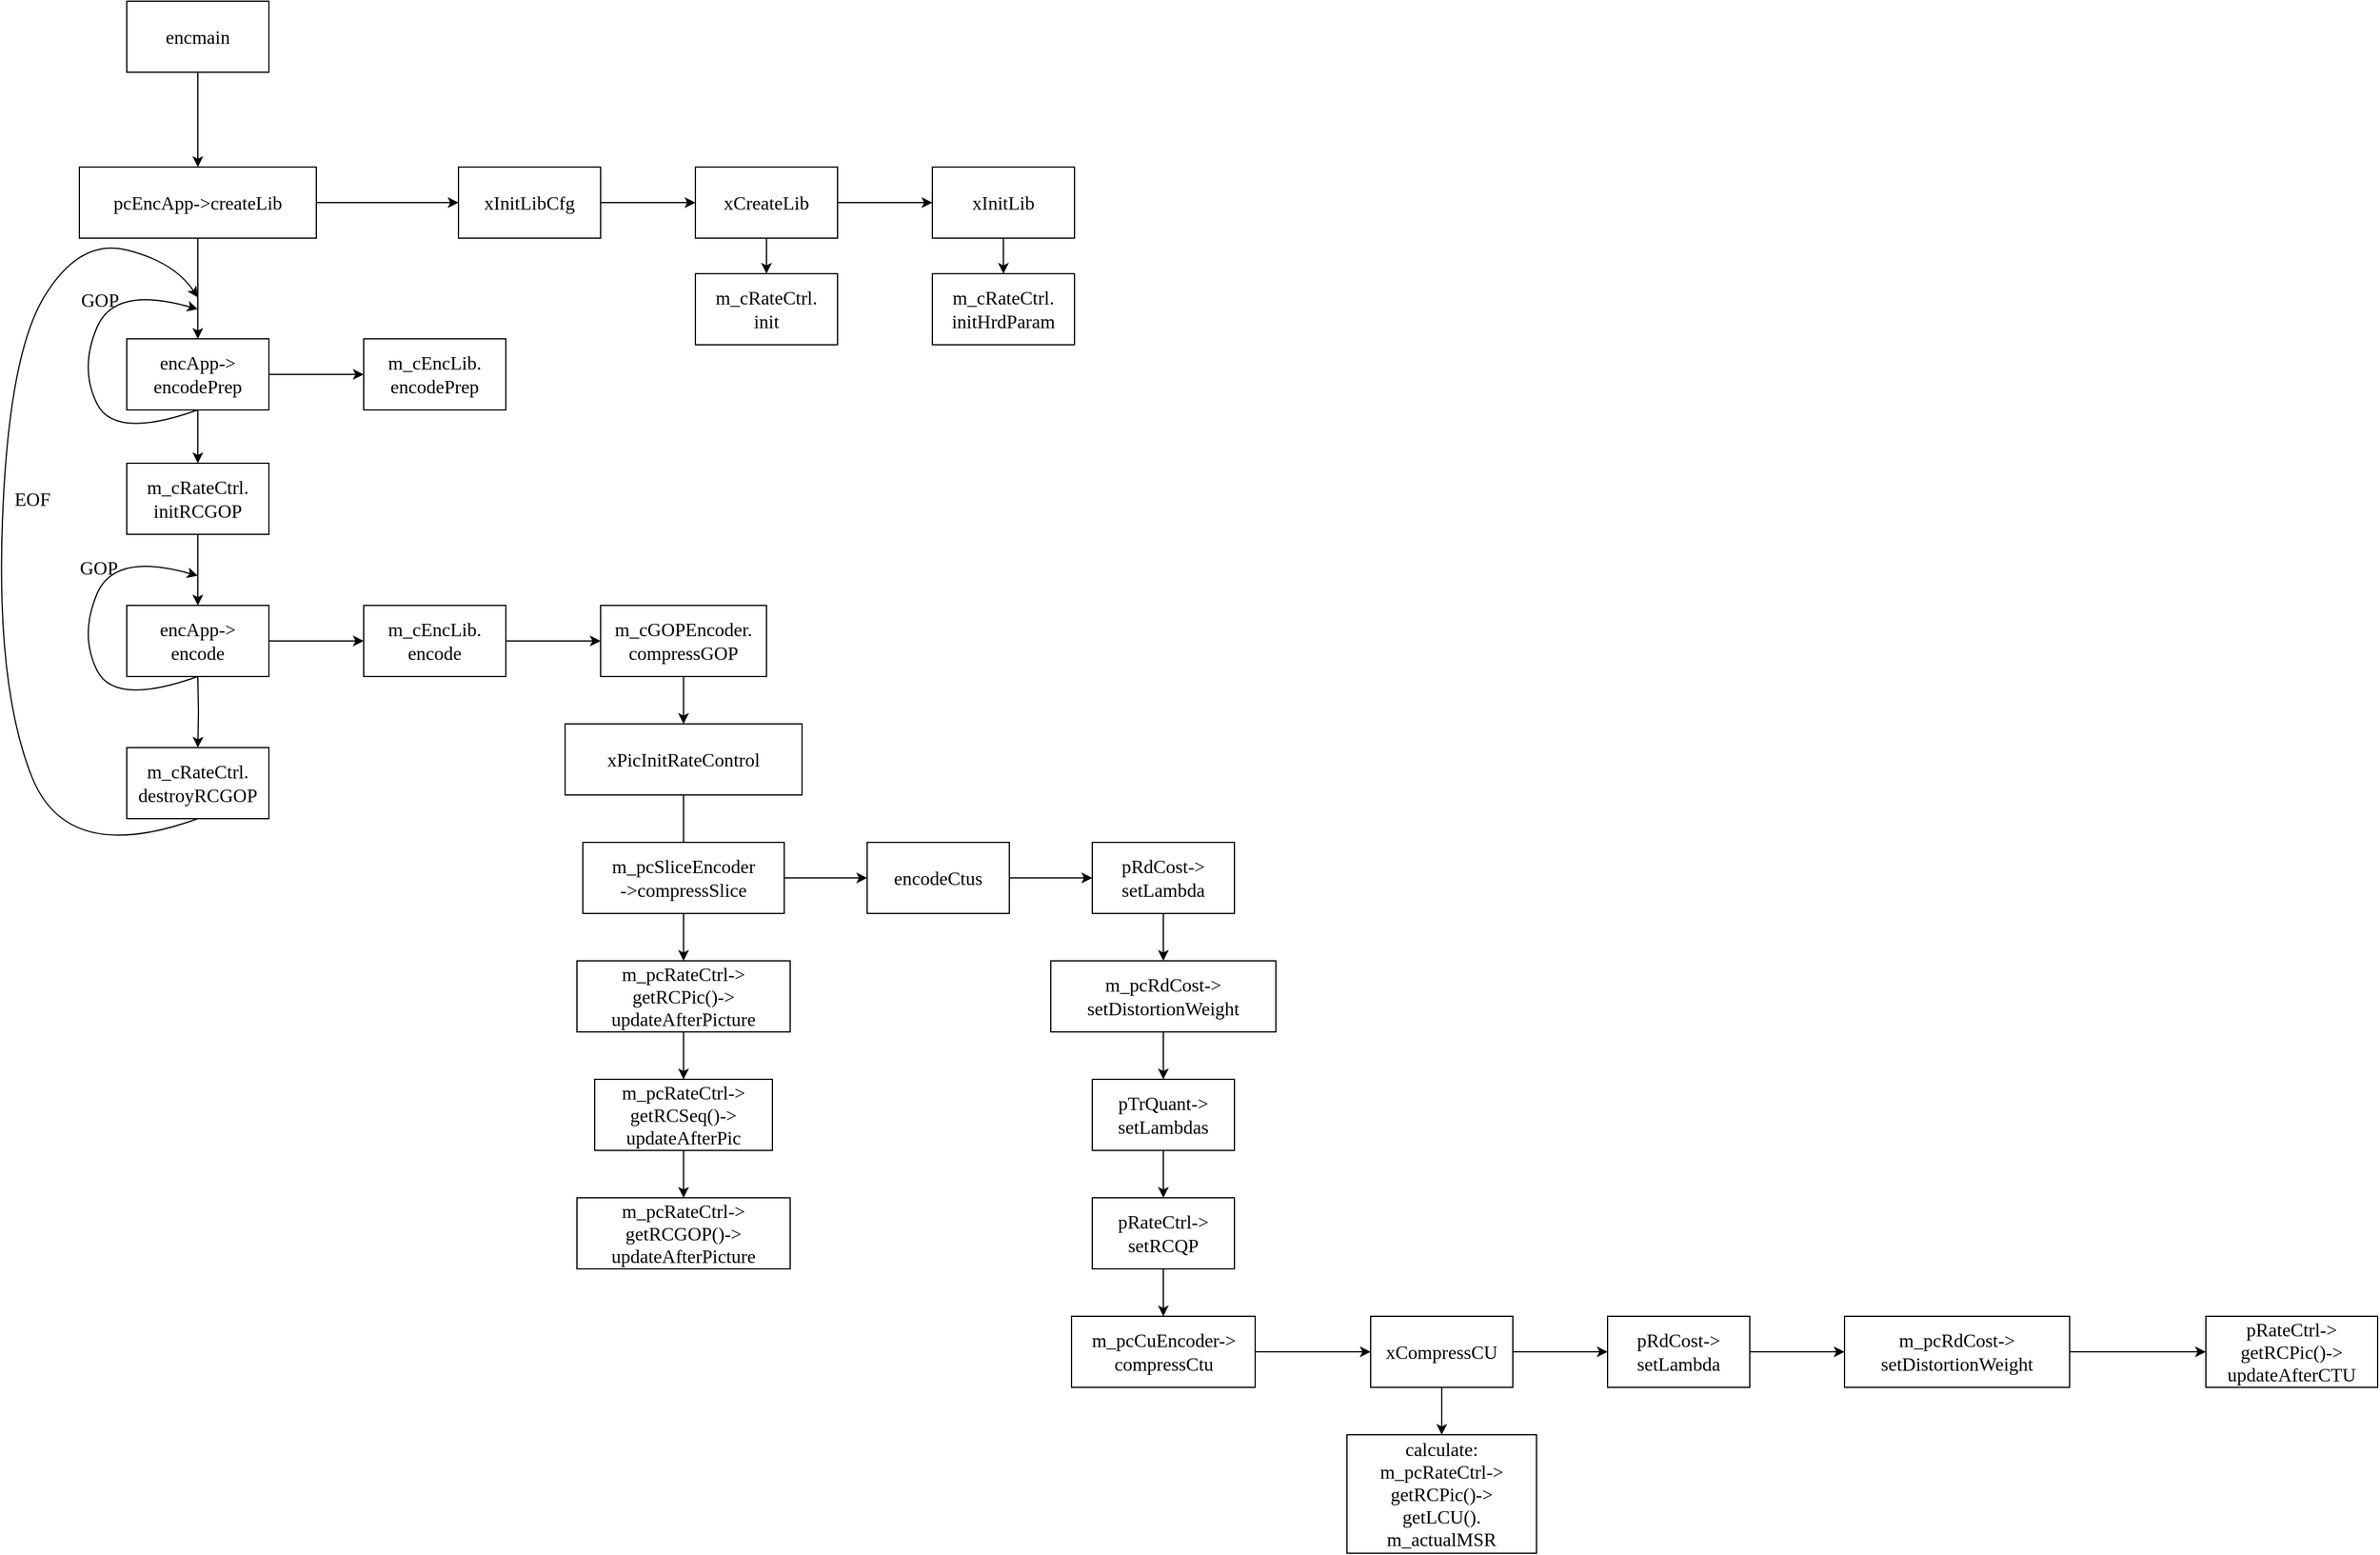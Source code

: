 <mxfile version="18.0.3" type="github">
  <diagram id="z2ERmampXV34Q7dFAgUw" name="Page-1">
    <mxGraphModel dx="1125" dy="829" grid="1" gridSize="10" guides="1" tooltips="1" connect="1" arrows="1" fold="1" page="1" pageScale="1" pageWidth="827" pageHeight="1169" math="0" shadow="0">
      <root>
        <mxCell id="0" />
        <mxCell id="1" parent="0" />
        <mxCell id="PeY2l2dWGEtgDnYQ0aen-1" value="" style="edgeStyle=orthogonalEdgeStyle;rounded=0;orthogonalLoop=1;jettySize=auto;html=1;fontFamily=Lucida Console;fontSize=16;" edge="1" parent="1" source="PeY2l2dWGEtgDnYQ0aen-2" target="PeY2l2dWGEtgDnYQ0aen-5">
          <mxGeometry relative="1" as="geometry" />
        </mxCell>
        <mxCell id="PeY2l2dWGEtgDnYQ0aen-2" value="encmain" style="rounded=0;whiteSpace=wrap;html=1;fontFamily=Lucida Console;fontSize=16;" vertex="1" parent="1">
          <mxGeometry x="120" y="150" width="120" height="60" as="geometry" />
        </mxCell>
        <mxCell id="PeY2l2dWGEtgDnYQ0aen-3" value="" style="edgeStyle=orthogonalEdgeStyle;rounded=0;orthogonalLoop=1;jettySize=auto;html=1;fontFamily=Lucida Console;fontSize=16;" edge="1" parent="1" source="PeY2l2dWGEtgDnYQ0aen-5" target="PeY2l2dWGEtgDnYQ0aen-7">
          <mxGeometry relative="1" as="geometry" />
        </mxCell>
        <mxCell id="PeY2l2dWGEtgDnYQ0aen-4" value="" style="edgeStyle=orthogonalEdgeStyle;rounded=0;orthogonalLoop=1;jettySize=auto;html=1;fontFamily=Lucida Console;fontSize=16;" edge="1" parent="1" source="PeY2l2dWGEtgDnYQ0aen-5" target="PeY2l2dWGEtgDnYQ0aen-15">
          <mxGeometry relative="1" as="geometry" />
        </mxCell>
        <mxCell id="PeY2l2dWGEtgDnYQ0aen-5" value="pcEncApp-&amp;gt;createLib" style="whiteSpace=wrap;html=1;fontSize=16;fontFamily=Lucida Console;rounded=0;" vertex="1" parent="1">
          <mxGeometry x="80" y="290" width="200" height="60" as="geometry" />
        </mxCell>
        <mxCell id="PeY2l2dWGEtgDnYQ0aen-6" value="" style="edgeStyle=orthogonalEdgeStyle;rounded=0;orthogonalLoop=1;jettySize=auto;html=1;fontFamily=Lucida Console;fontSize=16;" edge="1" parent="1" source="PeY2l2dWGEtgDnYQ0aen-7" target="PeY2l2dWGEtgDnYQ0aen-10">
          <mxGeometry relative="1" as="geometry" />
        </mxCell>
        <mxCell id="PeY2l2dWGEtgDnYQ0aen-7" value="xInitLibCfg" style="whiteSpace=wrap;html=1;fontSize=16;fontFamily=Lucida Console;rounded=0;" vertex="1" parent="1">
          <mxGeometry x="400" y="290" width="120" height="60" as="geometry" />
        </mxCell>
        <mxCell id="PeY2l2dWGEtgDnYQ0aen-8" value="" style="edgeStyle=orthogonalEdgeStyle;rounded=0;orthogonalLoop=1;jettySize=auto;html=1;fontFamily=Lucida Console;fontSize=16;" edge="1" parent="1" source="PeY2l2dWGEtgDnYQ0aen-10" target="PeY2l2dWGEtgDnYQ0aen-12">
          <mxGeometry relative="1" as="geometry" />
        </mxCell>
        <mxCell id="PeY2l2dWGEtgDnYQ0aen-9" value="" style="edgeStyle=orthogonalEdgeStyle;rounded=0;orthogonalLoop=1;jettySize=auto;html=1;fontFamily=Lucida Console;fontSize=16;" edge="1" parent="1" source="PeY2l2dWGEtgDnYQ0aen-10" target="PeY2l2dWGEtgDnYQ0aen-13">
          <mxGeometry relative="1" as="geometry" />
        </mxCell>
        <mxCell id="PeY2l2dWGEtgDnYQ0aen-10" value="xCreateLib" style="whiteSpace=wrap;html=1;fontSize=16;fontFamily=Lucida Console;rounded=0;" vertex="1" parent="1">
          <mxGeometry x="600" y="290" width="120" height="60" as="geometry" />
        </mxCell>
        <mxCell id="PeY2l2dWGEtgDnYQ0aen-11" value="" style="edgeStyle=orthogonalEdgeStyle;rounded=0;orthogonalLoop=1;jettySize=auto;html=1;fontFamily=Lucida Console;fontSize=16;" edge="1" parent="1" source="PeY2l2dWGEtgDnYQ0aen-12" target="PeY2l2dWGEtgDnYQ0aen-14">
          <mxGeometry relative="1" as="geometry" />
        </mxCell>
        <mxCell id="PeY2l2dWGEtgDnYQ0aen-12" value="xInitLib" style="whiteSpace=wrap;html=1;fontSize=16;fontFamily=Lucida Console;rounded=0;" vertex="1" parent="1">
          <mxGeometry x="800" y="290" width="120" height="60" as="geometry" />
        </mxCell>
        <mxCell id="PeY2l2dWGEtgDnYQ0aen-13" value="m_cRateCtrl.&lt;br&gt;init" style="whiteSpace=wrap;html=1;fontSize=16;fontFamily=Lucida Console;rounded=0;" vertex="1" parent="1">
          <mxGeometry x="600" y="380" width="120" height="60" as="geometry" />
        </mxCell>
        <mxCell id="PeY2l2dWGEtgDnYQ0aen-14" value="m_cRateCtrl.&lt;br&gt;initHrdParam" style="whiteSpace=wrap;html=1;fontSize=16;fontFamily=Lucida Console;rounded=0;" vertex="1" parent="1">
          <mxGeometry x="800" y="380" width="120" height="60" as="geometry" />
        </mxCell>
        <mxCell id="PeY2l2dWGEtgDnYQ0aen-17" value="" style="edgeStyle=orthogonalEdgeStyle;rounded=0;orthogonalLoop=1;jettySize=auto;html=1;" edge="1" parent="1" source="PeY2l2dWGEtgDnYQ0aen-15" target="PeY2l2dWGEtgDnYQ0aen-16">
          <mxGeometry relative="1" as="geometry" />
        </mxCell>
        <mxCell id="PeY2l2dWGEtgDnYQ0aen-15" value="encApp-&amp;gt;&lt;br&gt;encodePrep" style="whiteSpace=wrap;html=1;fontSize=16;fontFamily=Lucida Console;rounded=0;" vertex="1" parent="1">
          <mxGeometry x="120" y="435" width="120" height="60" as="geometry" />
        </mxCell>
        <mxCell id="PeY2l2dWGEtgDnYQ0aen-19" value="" style="edgeStyle=orthogonalEdgeStyle;rounded=0;orthogonalLoop=1;jettySize=auto;html=1;exitX=0.5;exitY=1;exitDx=0;exitDy=0;" edge="1" parent="1" source="PeY2l2dWGEtgDnYQ0aen-15" target="PeY2l2dWGEtgDnYQ0aen-18">
          <mxGeometry relative="1" as="geometry" />
        </mxCell>
        <mxCell id="PeY2l2dWGEtgDnYQ0aen-16" value="m_cEncLib.&lt;br&gt;encodePrep" style="whiteSpace=wrap;html=1;fontSize=16;fontFamily=Lucida Console;rounded=0;" vertex="1" parent="1">
          <mxGeometry x="320" y="435" width="120" height="60" as="geometry" />
        </mxCell>
        <mxCell id="PeY2l2dWGEtgDnYQ0aen-24" value="" style="edgeStyle=orthogonalEdgeStyle;rounded=0;orthogonalLoop=1;jettySize=auto;html=1;fontFamily=Lucida Console;fontSize=16;" edge="1" parent="1" source="PeY2l2dWGEtgDnYQ0aen-18" target="PeY2l2dWGEtgDnYQ0aen-23">
          <mxGeometry relative="1" as="geometry" />
        </mxCell>
        <mxCell id="PeY2l2dWGEtgDnYQ0aen-18" value="m_cRateCtrl.&lt;br&gt;initRCGOP" style="whiteSpace=wrap;html=1;fontSize=16;fontFamily=Lucida Console;rounded=0;" vertex="1" parent="1">
          <mxGeometry x="120" y="540" width="120" height="60" as="geometry" />
        </mxCell>
        <mxCell id="PeY2l2dWGEtgDnYQ0aen-20" value="" style="curved=1;endArrow=classic;html=1;rounded=0;exitX=0.5;exitY=1;exitDx=0;exitDy=0;" edge="1" parent="1" source="PeY2l2dWGEtgDnYQ0aen-15">
          <mxGeometry width="50" height="50" relative="1" as="geometry">
            <mxPoint x="390" y="610" as="sourcePoint" />
            <mxPoint x="180" y="410" as="targetPoint" />
            <Array as="points">
              <mxPoint x="110" y="520" />
              <mxPoint x="80" y="460" />
              <mxPoint x="110" y="390" />
            </Array>
          </mxGeometry>
        </mxCell>
        <mxCell id="PeY2l2dWGEtgDnYQ0aen-22" value="GOP" style="text;html=1;resizable=0;autosize=1;align=center;verticalAlign=middle;points=[];fillColor=none;strokeColor=none;rounded=0;fontFamily=Lucida Console;fontSize=16;" vertex="1" parent="1">
          <mxGeometry x="77" y="392" width="40" height="20" as="geometry" />
        </mxCell>
        <mxCell id="PeY2l2dWGEtgDnYQ0aen-34" value="" style="edgeStyle=orthogonalEdgeStyle;rounded=0;orthogonalLoop=1;jettySize=auto;html=1;fontFamily=Lucida Console;fontSize=16;" edge="1" parent="1" source="PeY2l2dWGEtgDnYQ0aen-23" target="PeY2l2dWGEtgDnYQ0aen-33">
          <mxGeometry relative="1" as="geometry" />
        </mxCell>
        <mxCell id="PeY2l2dWGEtgDnYQ0aen-23" value="encApp-&amp;gt;&lt;br&gt;encode" style="whiteSpace=wrap;html=1;fontSize=16;fontFamily=Lucida Console;rounded=0;" vertex="1" parent="1">
          <mxGeometry x="120" y="660" width="120" height="60" as="geometry" />
        </mxCell>
        <mxCell id="PeY2l2dWGEtgDnYQ0aen-25" value="" style="curved=1;endArrow=classic;html=1;rounded=0;exitX=0.5;exitY=1;exitDx=0;exitDy=0;" edge="1" parent="1">
          <mxGeometry width="50" height="50" relative="1" as="geometry">
            <mxPoint x="180" y="720" as="sourcePoint" />
            <mxPoint x="180" y="635" as="targetPoint" />
            <Array as="points">
              <mxPoint x="110" y="745" />
              <mxPoint x="80" y="685" />
              <mxPoint x="110" y="615" />
            </Array>
          </mxGeometry>
        </mxCell>
        <mxCell id="PeY2l2dWGEtgDnYQ0aen-26" value="GOP" style="text;html=1;resizable=0;autosize=1;align=center;verticalAlign=middle;points=[];fillColor=none;strokeColor=none;rounded=0;fontFamily=Lucida Console;fontSize=16;" vertex="1" parent="1">
          <mxGeometry x="76" y="618" width="40" height="20" as="geometry" />
        </mxCell>
        <mxCell id="PeY2l2dWGEtgDnYQ0aen-27" value="" style="curved=1;endArrow=classic;html=1;rounded=0;fontFamily=Lucida Console;fontSize=16;exitX=0.5;exitY=1;exitDx=0;exitDy=0;" edge="1" parent="1" source="PeY2l2dWGEtgDnYQ0aen-39">
          <mxGeometry width="50" height="50" relative="1" as="geometry">
            <mxPoint x="60" y="820" as="sourcePoint" />
            <mxPoint x="180" y="400" as="targetPoint" />
            <Array as="points">
              <mxPoint x="70" y="880" />
              <mxPoint x="10" y="730" />
              <mxPoint x="20" y="450" />
              <mxPoint x="80" y="350" />
              <mxPoint x="160" y="370" />
            </Array>
          </mxGeometry>
        </mxCell>
        <mxCell id="PeY2l2dWGEtgDnYQ0aen-28" value="EOF" style="text;html=1;resizable=0;autosize=1;align=center;verticalAlign=middle;points=[];fillColor=none;strokeColor=none;rounded=0;fontFamily=Lucida Console;fontSize=16;" vertex="1" parent="1">
          <mxGeometry x="20" y="560" width="40" height="20" as="geometry" />
        </mxCell>
        <mxCell id="PeY2l2dWGEtgDnYQ0aen-36" value="" style="edgeStyle=orthogonalEdgeStyle;rounded=0;orthogonalLoop=1;jettySize=auto;html=1;fontFamily=Lucida Console;fontSize=16;" edge="1" parent="1" source="PeY2l2dWGEtgDnYQ0aen-33" target="PeY2l2dWGEtgDnYQ0aen-35">
          <mxGeometry relative="1" as="geometry" />
        </mxCell>
        <mxCell id="PeY2l2dWGEtgDnYQ0aen-33" value="m_cEncLib.&lt;br&gt;encode" style="whiteSpace=wrap;html=1;fontSize=16;fontFamily=Lucida Console;rounded=0;" vertex="1" parent="1">
          <mxGeometry x="320" y="660" width="120" height="60" as="geometry" />
        </mxCell>
        <mxCell id="PeY2l2dWGEtgDnYQ0aen-40" value="" style="edgeStyle=orthogonalEdgeStyle;rounded=0;orthogonalLoop=1;jettySize=auto;html=1;fontFamily=Lucida Console;fontSize=16;" edge="1" parent="1" target="PeY2l2dWGEtgDnYQ0aen-39">
          <mxGeometry relative="1" as="geometry">
            <mxPoint x="180" y="720" as="sourcePoint" />
          </mxGeometry>
        </mxCell>
        <mxCell id="PeY2l2dWGEtgDnYQ0aen-42" value="" style="edgeStyle=orthogonalEdgeStyle;rounded=0;orthogonalLoop=1;jettySize=auto;html=1;fontFamily=Lucida Console;fontSize=16;" edge="1" parent="1" source="PeY2l2dWGEtgDnYQ0aen-35" target="PeY2l2dWGEtgDnYQ0aen-41">
          <mxGeometry relative="1" as="geometry" />
        </mxCell>
        <mxCell id="PeY2l2dWGEtgDnYQ0aen-35" value="m_cGOPEncoder.&lt;br&gt;compressGOP" style="whiteSpace=wrap;html=1;fontSize=16;fontFamily=Lucida Console;rounded=0;" vertex="1" parent="1">
          <mxGeometry x="520" y="660" width="140" height="60" as="geometry" />
        </mxCell>
        <mxCell id="PeY2l2dWGEtgDnYQ0aen-39" value="m_cRateCtrl.&lt;br&gt;destroyRCGOP" style="whiteSpace=wrap;html=1;fontSize=16;fontFamily=Lucida Console;rounded=0;" vertex="1" parent="1">
          <mxGeometry x="120" y="780" width="120" height="60" as="geometry" />
        </mxCell>
        <mxCell id="PeY2l2dWGEtgDnYQ0aen-46" value="" style="edgeStyle=orthogonalEdgeStyle;rounded=0;orthogonalLoop=1;jettySize=auto;html=1;fontFamily=Lucida Console;fontSize=16;" edge="1" parent="1" source="PeY2l2dWGEtgDnYQ0aen-41">
          <mxGeometry relative="1" as="geometry">
            <mxPoint x="590" y="880" as="targetPoint" />
          </mxGeometry>
        </mxCell>
        <mxCell id="PeY2l2dWGEtgDnYQ0aen-41" value="xPicInitRateControl" style="whiteSpace=wrap;html=1;fontSize=16;fontFamily=Lucida Console;rounded=0;" vertex="1" parent="1">
          <mxGeometry x="490" y="760" width="200" height="60" as="geometry" />
        </mxCell>
        <mxCell id="PeY2l2dWGEtgDnYQ0aen-50" value="" style="edgeStyle=orthogonalEdgeStyle;rounded=0;orthogonalLoop=1;jettySize=auto;html=1;fontFamily=Lucida Console;fontSize=16;" edge="1" parent="1" source="PeY2l2dWGEtgDnYQ0aen-47" target="PeY2l2dWGEtgDnYQ0aen-49">
          <mxGeometry relative="1" as="geometry" />
        </mxCell>
        <mxCell id="PeY2l2dWGEtgDnYQ0aen-56" value="" style="edgeStyle=orthogonalEdgeStyle;rounded=0;orthogonalLoop=1;jettySize=auto;html=1;fontFamily=Lucida Console;fontSize=16;" edge="1" parent="1" source="PeY2l2dWGEtgDnYQ0aen-47" target="PeY2l2dWGEtgDnYQ0aen-55">
          <mxGeometry relative="1" as="geometry" />
        </mxCell>
        <mxCell id="PeY2l2dWGEtgDnYQ0aen-47" value="m_pcSliceEncoder&lt;br&gt;-&amp;gt;compressSlice" style="whiteSpace=wrap;html=1;fontSize=16;fontFamily=Lucida Console;rounded=0;" vertex="1" parent="1">
          <mxGeometry x="505" y="860" width="170" height="60" as="geometry" />
        </mxCell>
        <mxCell id="PeY2l2dWGEtgDnYQ0aen-52" value="" style="edgeStyle=orthogonalEdgeStyle;rounded=0;orthogonalLoop=1;jettySize=auto;html=1;fontFamily=Lucida Console;fontSize=16;" edge="1" parent="1" source="PeY2l2dWGEtgDnYQ0aen-49" target="PeY2l2dWGEtgDnYQ0aen-51">
          <mxGeometry relative="1" as="geometry" />
        </mxCell>
        <mxCell id="PeY2l2dWGEtgDnYQ0aen-49" value="m_pcRateCtrl-&amp;gt;&lt;br&gt;getRCPic()-&amp;gt;&lt;br&gt;updateAfterPicture" style="whiteSpace=wrap;html=1;fontSize=16;fontFamily=Lucida Console;rounded=0;" vertex="1" parent="1">
          <mxGeometry x="500" y="960" width="180" height="60" as="geometry" />
        </mxCell>
        <mxCell id="PeY2l2dWGEtgDnYQ0aen-54" value="" style="edgeStyle=orthogonalEdgeStyle;rounded=0;orthogonalLoop=1;jettySize=auto;html=1;fontFamily=Lucida Console;fontSize=16;" edge="1" parent="1" source="PeY2l2dWGEtgDnYQ0aen-51" target="PeY2l2dWGEtgDnYQ0aen-53">
          <mxGeometry relative="1" as="geometry" />
        </mxCell>
        <mxCell id="PeY2l2dWGEtgDnYQ0aen-51" value="m_pcRateCtrl-&amp;gt;&lt;br&gt;getRCSeq()-&amp;gt;&lt;br&gt;updateAfterPic" style="whiteSpace=wrap;html=1;fontSize=16;fontFamily=Lucida Console;rounded=0;" vertex="1" parent="1">
          <mxGeometry x="515" y="1060" width="150" height="60" as="geometry" />
        </mxCell>
        <mxCell id="PeY2l2dWGEtgDnYQ0aen-53" value="m_pcRateCtrl-&amp;gt;&lt;br&gt;getRCGOP()-&amp;gt;&lt;br&gt;updateAfterPicture" style="whiteSpace=wrap;html=1;fontSize=16;fontFamily=Lucida Console;rounded=0;" vertex="1" parent="1">
          <mxGeometry x="500" y="1160" width="180" height="60" as="geometry" />
        </mxCell>
        <mxCell id="PeY2l2dWGEtgDnYQ0aen-67" style="edgeStyle=orthogonalEdgeStyle;rounded=0;orthogonalLoop=1;jettySize=auto;html=1;exitX=1;exitY=0.5;exitDx=0;exitDy=0;entryX=0;entryY=0.5;entryDx=0;entryDy=0;fontFamily=Lucida Console;fontSize=16;" edge="1" parent="1" source="PeY2l2dWGEtgDnYQ0aen-55" target="PeY2l2dWGEtgDnYQ0aen-57">
          <mxGeometry relative="1" as="geometry" />
        </mxCell>
        <mxCell id="PeY2l2dWGEtgDnYQ0aen-55" value="encodeCtus" style="whiteSpace=wrap;html=1;fontSize=16;fontFamily=Lucida Console;rounded=0;" vertex="1" parent="1">
          <mxGeometry x="745" y="860" width="120" height="60" as="geometry" />
        </mxCell>
        <mxCell id="PeY2l2dWGEtgDnYQ0aen-60" value="" style="edgeStyle=orthogonalEdgeStyle;rounded=0;orthogonalLoop=1;jettySize=auto;html=1;fontFamily=Lucida Console;fontSize=16;" edge="1" parent="1" source="PeY2l2dWGEtgDnYQ0aen-57" target="PeY2l2dWGEtgDnYQ0aen-59">
          <mxGeometry relative="1" as="geometry" />
        </mxCell>
        <mxCell id="PeY2l2dWGEtgDnYQ0aen-57" value="pRdCost-&amp;gt;&lt;br&gt;setLambda" style="whiteSpace=wrap;html=1;fontSize=16;fontFamily=Lucida Console;rounded=0;" vertex="1" parent="1">
          <mxGeometry x="935" y="860" width="120" height="60" as="geometry" />
        </mxCell>
        <mxCell id="PeY2l2dWGEtgDnYQ0aen-65" style="edgeStyle=orthogonalEdgeStyle;rounded=0;orthogonalLoop=1;jettySize=auto;html=1;fontFamily=Lucida Console;fontSize=16;" edge="1" parent="1" source="PeY2l2dWGEtgDnYQ0aen-59" target="PeY2l2dWGEtgDnYQ0aen-61">
          <mxGeometry relative="1" as="geometry" />
        </mxCell>
        <mxCell id="PeY2l2dWGEtgDnYQ0aen-59" value="m_pcRdCost-&amp;gt;&lt;br&gt;setDistortionWeight" style="whiteSpace=wrap;html=1;fontSize=16;fontFamily=Lucida Console;rounded=0;" vertex="1" parent="1">
          <mxGeometry x="900" y="960" width="190" height="60" as="geometry" />
        </mxCell>
        <mxCell id="PeY2l2dWGEtgDnYQ0aen-64" value="" style="edgeStyle=orthogonalEdgeStyle;rounded=0;orthogonalLoop=1;jettySize=auto;html=1;fontFamily=Lucida Console;fontSize=16;" edge="1" parent="1" source="PeY2l2dWGEtgDnYQ0aen-61" target="PeY2l2dWGEtgDnYQ0aen-63">
          <mxGeometry relative="1" as="geometry" />
        </mxCell>
        <mxCell id="PeY2l2dWGEtgDnYQ0aen-61" value="pTrQuant-&amp;gt;&lt;br&gt;setLambdas" style="whiteSpace=wrap;html=1;fontSize=16;fontFamily=Lucida Console;rounded=0;" vertex="1" parent="1">
          <mxGeometry x="935" y="1060" width="120" height="60" as="geometry" />
        </mxCell>
        <mxCell id="PeY2l2dWGEtgDnYQ0aen-71" value="" style="edgeStyle=orthogonalEdgeStyle;rounded=0;orthogonalLoop=1;jettySize=auto;html=1;fontFamily=Lucida Console;fontSize=16;" edge="1" parent="1" source="PeY2l2dWGEtgDnYQ0aen-63" target="PeY2l2dWGEtgDnYQ0aen-70">
          <mxGeometry relative="1" as="geometry" />
        </mxCell>
        <mxCell id="PeY2l2dWGEtgDnYQ0aen-63" value="pRateCtrl-&amp;gt;&lt;br&gt;setRCQP" style="whiteSpace=wrap;html=1;fontSize=16;fontFamily=Lucida Console;rounded=0;" vertex="1" parent="1">
          <mxGeometry x="935" y="1160" width="120" height="60" as="geometry" />
        </mxCell>
        <mxCell id="PeY2l2dWGEtgDnYQ0aen-73" value="" style="edgeStyle=orthogonalEdgeStyle;rounded=0;orthogonalLoop=1;jettySize=auto;html=1;fontFamily=Lucida Console;fontSize=16;" edge="1" parent="1" source="PeY2l2dWGEtgDnYQ0aen-70" target="PeY2l2dWGEtgDnYQ0aen-72">
          <mxGeometry relative="1" as="geometry" />
        </mxCell>
        <mxCell id="PeY2l2dWGEtgDnYQ0aen-70" value="m_pcCuEncoder-&amp;gt;&lt;br&gt;compressCtu" style="whiteSpace=wrap;html=1;fontSize=16;fontFamily=Lucida Console;rounded=0;" vertex="1" parent="1">
          <mxGeometry x="917.5" y="1260" width="155" height="60" as="geometry" />
        </mxCell>
        <mxCell id="PeY2l2dWGEtgDnYQ0aen-75" value="" style="edgeStyle=orthogonalEdgeStyle;rounded=0;orthogonalLoop=1;jettySize=auto;html=1;fontFamily=Lucida Console;fontSize=16;" edge="1" parent="1" source="PeY2l2dWGEtgDnYQ0aen-72" target="PeY2l2dWGEtgDnYQ0aen-74">
          <mxGeometry relative="1" as="geometry" />
        </mxCell>
        <mxCell id="PeY2l2dWGEtgDnYQ0aen-77" value="" style="edgeStyle=orthogonalEdgeStyle;rounded=0;orthogonalLoop=1;jettySize=auto;html=1;fontFamily=Lucida Console;fontSize=16;" edge="1" parent="1" source="PeY2l2dWGEtgDnYQ0aen-72" target="PeY2l2dWGEtgDnYQ0aen-76">
          <mxGeometry relative="1" as="geometry" />
        </mxCell>
        <mxCell id="PeY2l2dWGEtgDnYQ0aen-72" value="xCompressCU" style="whiteSpace=wrap;html=1;fontSize=16;fontFamily=Lucida Console;rounded=0;" vertex="1" parent="1">
          <mxGeometry x="1170" y="1260" width="120" height="60" as="geometry" />
        </mxCell>
        <mxCell id="PeY2l2dWGEtgDnYQ0aen-74" value="calculate:&lt;br&gt;m_pcRateCtrl-&amp;gt;&lt;br&gt;getRCPic()-&amp;gt;&lt;br&gt;getLCU().&lt;br&gt;m_actualMSR" style="whiteSpace=wrap;html=1;fontSize=16;fontFamily=Lucida Console;rounded=0;" vertex="1" parent="1">
          <mxGeometry x="1150" y="1360" width="160" height="100" as="geometry" />
        </mxCell>
        <mxCell id="PeY2l2dWGEtgDnYQ0aen-79" value="" style="edgeStyle=orthogonalEdgeStyle;rounded=0;orthogonalLoop=1;jettySize=auto;html=1;fontFamily=Lucida Console;fontSize=16;" edge="1" parent="1" source="PeY2l2dWGEtgDnYQ0aen-76" target="PeY2l2dWGEtgDnYQ0aen-78">
          <mxGeometry relative="1" as="geometry" />
        </mxCell>
        <mxCell id="PeY2l2dWGEtgDnYQ0aen-76" value="pRdCost-&amp;gt;&lt;br&gt;setLambda" style="whiteSpace=wrap;html=1;fontSize=16;fontFamily=Lucida Console;rounded=0;" vertex="1" parent="1">
          <mxGeometry x="1370" y="1260" width="120" height="60" as="geometry" />
        </mxCell>
        <mxCell id="PeY2l2dWGEtgDnYQ0aen-81" value="" style="edgeStyle=orthogonalEdgeStyle;rounded=0;orthogonalLoop=1;jettySize=auto;html=1;fontFamily=Lucida Console;fontSize=16;" edge="1" parent="1" source="PeY2l2dWGEtgDnYQ0aen-78" target="PeY2l2dWGEtgDnYQ0aen-80">
          <mxGeometry relative="1" as="geometry" />
        </mxCell>
        <mxCell id="PeY2l2dWGEtgDnYQ0aen-78" value="m_pcRdCost-&amp;gt;&lt;br&gt;setDistortionWeight" style="whiteSpace=wrap;html=1;fontSize=16;fontFamily=Lucida Console;rounded=0;" vertex="1" parent="1">
          <mxGeometry x="1570" y="1260" width="190" height="60" as="geometry" />
        </mxCell>
        <mxCell id="PeY2l2dWGEtgDnYQ0aen-80" value="pRateCtrl-&amp;gt;&lt;br&gt;getRCPic()-&amp;gt;&lt;br&gt;updateAfterCTU" style="whiteSpace=wrap;html=1;fontSize=16;fontFamily=Lucida Console;rounded=0;" vertex="1" parent="1">
          <mxGeometry x="1875" y="1260" width="145" height="60" as="geometry" />
        </mxCell>
      </root>
    </mxGraphModel>
  </diagram>
</mxfile>
